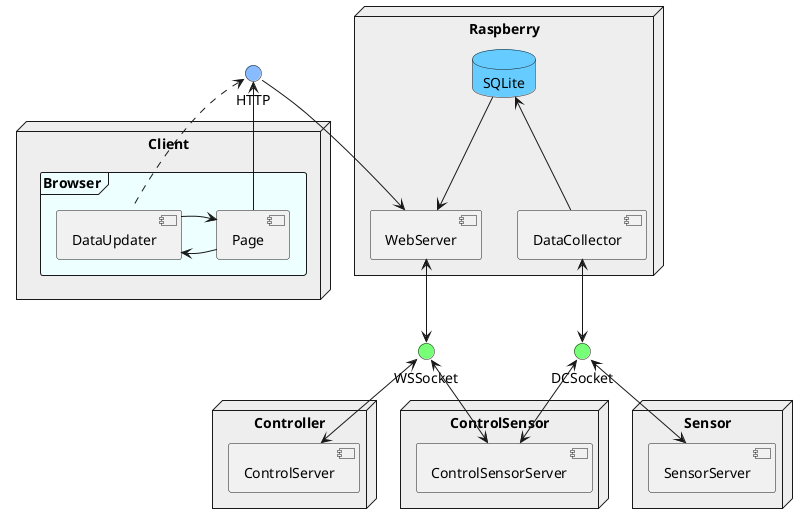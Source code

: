 @startuml

interface DCSocket #7f7
interface WSSocket #7f7
interface HTTP #8bf

node "Raspberry" #eee {
    database SQLite #6cf
    [WebServer] <-up- SQLite
    [DataCollector] -up-> SQLite
}

node "Controller" #eee {
    [ControlServer]
}

node "Sensor" #eee {
    [SensorServer]
}

node "ControlSensor" #eee {
    [ControlSensorServer]
}

node "Client" #eee {
    frame Browser #eff{
        [Page]
        [DataUpdater]
    }
}

DataCollector <--> DCSocket
DCSocket <--> SensorServer
DCSocket <--> ControlSensorServer

WebServer <--> WSSocket
WSSocket <--> ControlServer
WSSocket <--> ControlSensorServer

HTTP <.. DataUpdater
DataUpdater <- Page
DataUpdater -> Page
HTTP <-- Page
HTTP --> WebServer

@enduml